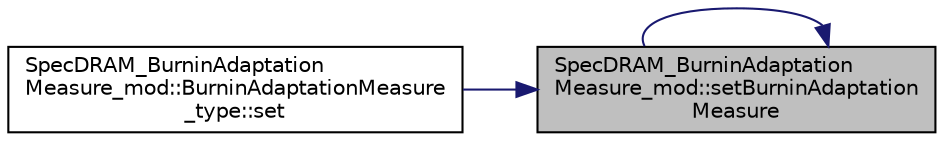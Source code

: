 digraph "SpecDRAM_BurninAdaptationMeasure_mod::setBurninAdaptationMeasure"
{
 // LATEX_PDF_SIZE
  edge [fontname="Helvetica",fontsize="10",labelfontname="Helvetica",labelfontsize="10"];
  node [fontname="Helvetica",fontsize="10",shape=record];
  rankdir="RL";
  Node1 [label="SpecDRAM_BurninAdaptation\lMeasure_mod::setBurninAdaptation\lMeasure",height=0.2,width=0.4,color="black", fillcolor="grey75", style="filled", fontcolor="black",tooltip=" "];
  Node1 -> Node2 [dir="back",color="midnightblue",fontsize="10",style="solid",fontname="Helvetica"];
  Node2 [label="SpecDRAM_BurninAdaptation\lMeasure_mod::BurninAdaptationMeasure\l_type::set",height=0.2,width=0.4,color="black", fillcolor="white", style="filled",URL="$structSpecDRAM__BurninAdaptationMeasure__mod_1_1BurninAdaptationMeasure__type.html#a5762d59b4aa110ff70bf594d5774e54f",tooltip=" "];
  Node1 -> Node1 [dir="back",color="midnightblue",fontsize="10",style="solid",fontname="Helvetica"];
}
